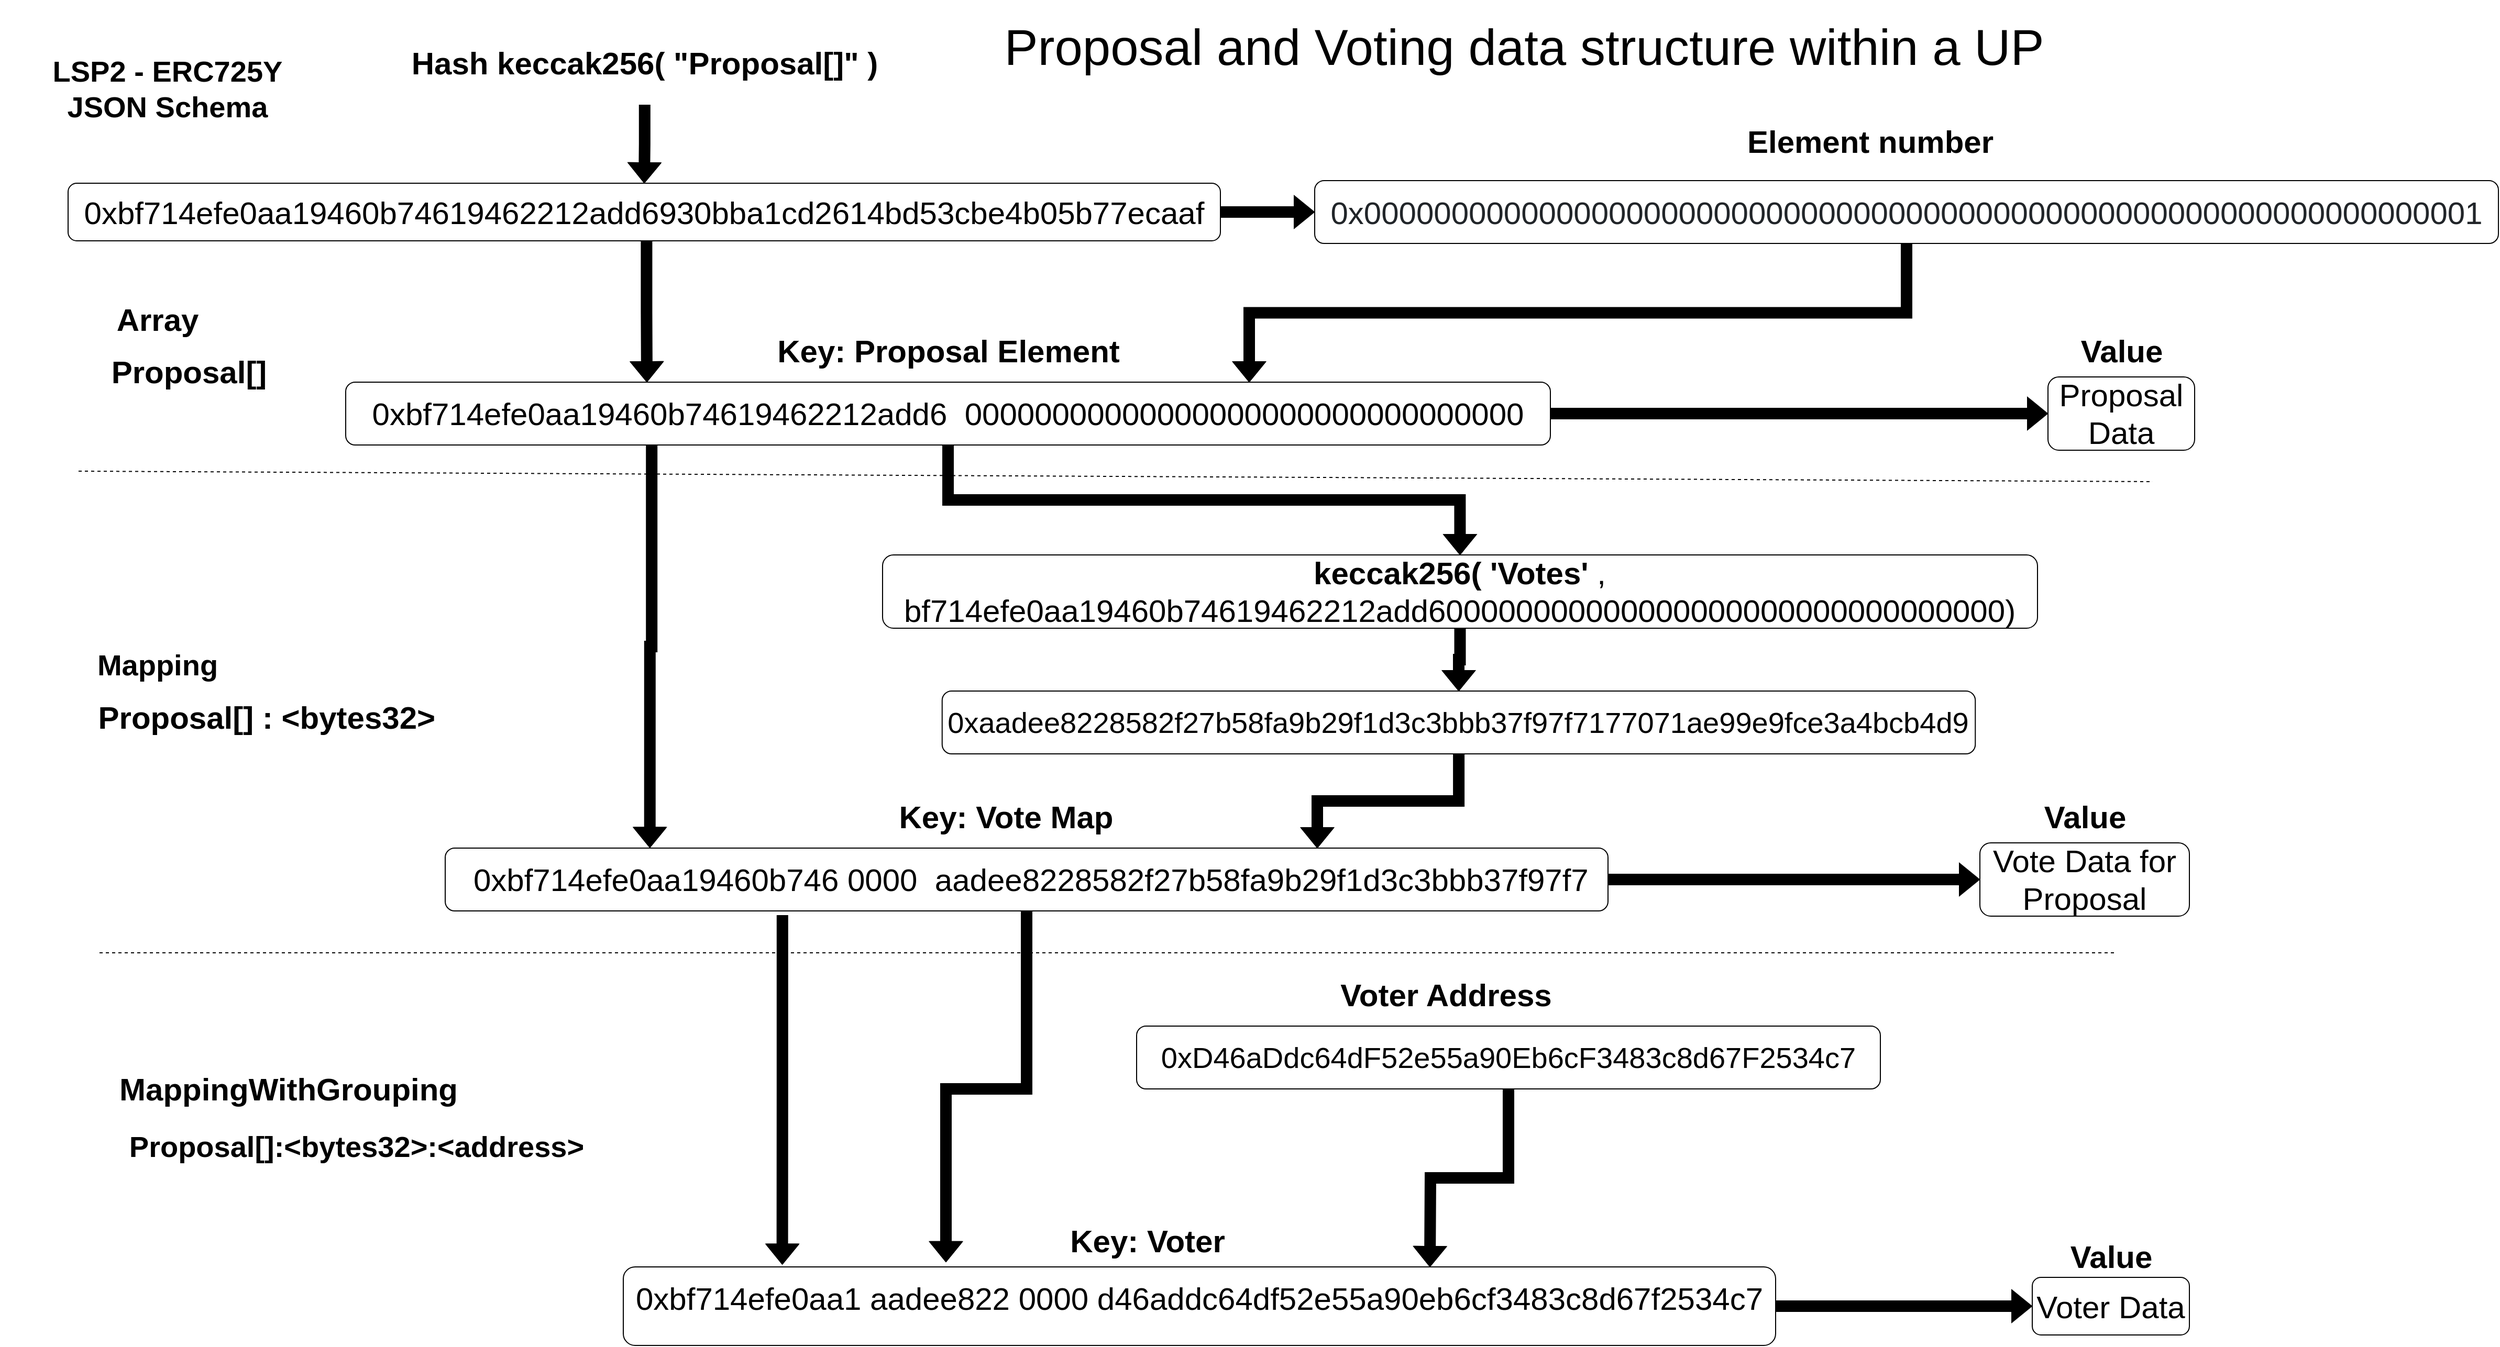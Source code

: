 <mxfile version="14.5.1" type="device"><diagram id="Bz1RJ3geXakOS6dzSbMZ" name="Page-1"><mxGraphModel dx="4239" dy="3020" grid="1" gridSize="10" guides="1" tooltips="1" connect="1" arrows="1" fold="1" page="1" pageScale="1" pageWidth="850" pageHeight="1100" math="0" shadow="0"><root><mxCell id="0"/><mxCell id="1" parent="0"/><mxCell id="E_pzNGyG5GMrtMAU5Ksr-4" style="edgeStyle=orthogonalEdgeStyle;rounded=0;orthogonalLoop=1;jettySize=auto;html=1;entryX=0;entryY=0.5;entryDx=0;entryDy=0;shape=flexArrow;fillColor=#000000;" parent="1" source="E_pzNGyG5GMrtMAU5Ksr-1" target="E_pzNGyG5GMrtMAU5Ksr-3" edge="1"><mxGeometry relative="1" as="geometry"/></mxCell><mxCell id="E_pzNGyG5GMrtMAU5Ksr-5" style="edgeStyle=orthogonalEdgeStyle;rounded=0;orthogonalLoop=1;jettySize=auto;html=1;entryX=0.25;entryY=0;entryDx=0;entryDy=0;shape=flexArrow;fillColor=#000000;exitX=0.502;exitY=0.984;exitDx=0;exitDy=0;exitPerimeter=0;" parent="1" source="E_pzNGyG5GMrtMAU5Ksr-1" target="E_pzNGyG5GMrtMAU5Ksr-6" edge="1"><mxGeometry relative="1" as="geometry"><mxPoint x="290" y="160" as="targetPoint"/></mxGeometry></mxCell><mxCell id="E_pzNGyG5GMrtMAU5Ksr-1" value="&lt;font style=&quot;font-size: 30px&quot;&gt;0xbf714efe0aa19460b74619462212add6930bba1cd2614bd53cbe4b05b77ecaaf&lt;/font&gt;" style="rounded=1;whiteSpace=wrap;html=1;fontSize=30;" parent="1" vertex="1"><mxGeometry x="-360" y="45" width="1100" height="55" as="geometry"/></mxCell><mxCell id="E_pzNGyG5GMrtMAU5Ksr-7" style="edgeStyle=orthogonalEdgeStyle;rounded=0;orthogonalLoop=1;jettySize=auto;html=1;entryX=0.75;entryY=0;entryDx=0;entryDy=0;shape=flexArrow;fillColor=#000000;" parent="1" source="E_pzNGyG5GMrtMAU5Ksr-3" target="E_pzNGyG5GMrtMAU5Ksr-6" edge="1"><mxGeometry relative="1" as="geometry"/></mxCell><mxCell id="E_pzNGyG5GMrtMAU5Ksr-3" value="&lt;span style=&quot;color: rgb(33 , 37 , 41) ; background-color: rgb(255 , 255 , 255)&quot;&gt;&lt;font style=&quot;font-size: 30px&quot;&gt;0x0000000000000000000000000000000000000000000000000000000000000001&lt;/font&gt;&lt;/span&gt;" style="rounded=1;whiteSpace=wrap;html=1;" parent="1" vertex="1"><mxGeometry x="830" y="42.5" width="1130" height="60" as="geometry"/></mxCell><mxCell id="E_pzNGyG5GMrtMAU5Ksr-10" style="edgeStyle=orthogonalEdgeStyle;rounded=0;orthogonalLoop=1;jettySize=auto;html=1;shape=flexArrow;fillColor=#000000;" parent="1" source="E_pzNGyG5GMrtMAU5Ksr-6" target="E_pzNGyG5GMrtMAU5Ksr-11" edge="1"><mxGeometry relative="1" as="geometry"><mxPoint x="1060" y="260" as="targetPoint"/></mxGeometry></mxCell><mxCell id="E_pzNGyG5GMrtMAU5Ksr-12" style="edgeStyle=orthogonalEdgeStyle;rounded=0;orthogonalLoop=1;jettySize=auto;html=1;entryX=0.5;entryY=0;entryDx=0;entryDy=0;shape=flexArrow;fillColor=#000000;" parent="1" source="E_pzNGyG5GMrtMAU5Ksr-6" target="E_pzNGyG5GMrtMAU5Ksr-9" edge="1"><mxGeometry relative="1" as="geometry"><mxPoint x="600" y="398" as="targetPoint"/></mxGeometry></mxCell><mxCell id="2tYzA6rFIPvVqBQ_cAQg-45" style="edgeStyle=orthogonalEdgeStyle;rounded=0;orthogonalLoop=1;jettySize=auto;html=1;entryX=0.176;entryY=-0.005;entryDx=0;entryDy=0;entryPerimeter=0;exitX=0.254;exitY=0.99;exitDx=0;exitDy=0;exitPerimeter=0;shape=flexArrow;fillColor=#000000;" parent="1" target="E_pzNGyG5GMrtMAU5Ksr-14" edge="1" source="E_pzNGyG5GMrtMAU5Ksr-6"><mxGeometry relative="1" as="geometry"><mxPoint x="321" y="293" as="sourcePoint"/></mxGeometry></mxCell><mxCell id="E_pzNGyG5GMrtMAU5Ksr-6" value="&lt;font style=&quot;font-size: 30px&quot;&gt;0xbf714efe0aa19460b74619462212add6&amp;nbsp; 00000000000000000000000000000000&lt;/font&gt;" style="rounded=1;whiteSpace=wrap;html=1;" parent="1" vertex="1"><mxGeometry x="-95" y="235" width="1150" height="60" as="geometry"/></mxCell><mxCell id="E_pzNGyG5GMrtMAU5Ksr-27" style="edgeStyle=orthogonalEdgeStyle;rounded=0;orthogonalLoop=1;jettySize=auto;html=1;entryX=0.5;entryY=0;entryDx=0;entryDy=0;shape=flexArrow;fillColor=#000000;" parent="1" source="E_pzNGyG5GMrtMAU5Ksr-9" target="E_pzNGyG5GMrtMAU5Ksr-15" edge="1"><mxGeometry relative="1" as="geometry"/></mxCell><mxCell id="E_pzNGyG5GMrtMAU5Ksr-9" value="&lt;font style=&quot;font-size: 30px&quot;&gt;&lt;font&gt;&lt;b&gt;keccak256( 'Votes' &lt;/b&gt;, bf714efe0aa19460b74619462212add600000000000000000000000000000000&lt;/font&gt;)&lt;/font&gt;" style="rounded=1;whiteSpace=wrap;html=1;" parent="1" vertex="1"><mxGeometry x="417.49" y="400" width="1102.51" height="70" as="geometry"/></mxCell><mxCell id="E_pzNGyG5GMrtMAU5Ksr-11" value="&lt;font style=&quot;font-size: 30px&quot;&gt;Proposal Data&lt;/font&gt;" style="rounded=1;whiteSpace=wrap;html=1;" parent="1" vertex="1"><mxGeometry x="1530" y="230" width="140" height="70" as="geometry"/></mxCell><mxCell id="E_pzNGyG5GMrtMAU5Ksr-19" style="edgeStyle=orthogonalEdgeStyle;rounded=0;orthogonalLoop=1;jettySize=auto;html=1;shape=flexArrow;fillColor=#000000;" parent="1" source="E_pzNGyG5GMrtMAU5Ksr-14" target="E_pzNGyG5GMrtMAU5Ksr-20" edge="1"><mxGeometry relative="1" as="geometry"><mxPoint x="1020" y="710" as="targetPoint"/></mxGeometry></mxCell><mxCell id="E_pzNGyG5GMrtMAU5Ksr-33" style="edgeStyle=orthogonalEdgeStyle;rounded=0;orthogonalLoop=1;jettySize=auto;html=1;entryX=0.28;entryY=-0.061;entryDx=0;entryDy=0;entryPerimeter=0;shape=flexArrow;fillColor=#000000;" parent="1" source="E_pzNGyG5GMrtMAU5Ksr-14" target="E_pzNGyG5GMrtMAU5Ksr-22" edge="1"><mxGeometry relative="1" as="geometry"/></mxCell><mxCell id="TVY8tIT-MihoKSKUrj3m-2" style="edgeStyle=orthogonalEdgeStyle;rounded=0;orthogonalLoop=1;jettySize=auto;html=1;exitX=0.29;exitY=1.067;exitDx=0;exitDy=0;exitPerimeter=0;shape=flexArrow;fillColor=#000000;entryX=0.138;entryY=-0.03;entryDx=0;entryDy=0;entryPerimeter=0;" edge="1" parent="1" source="E_pzNGyG5GMrtMAU5Ksr-14" target="E_pzNGyG5GMrtMAU5Ksr-22"><mxGeometry relative="1" as="geometry"><mxPoint x="370" y="1080" as="targetPoint"/></mxGeometry></mxCell><mxCell id="E_pzNGyG5GMrtMAU5Ksr-14" value="&lt;font&gt;&lt;font style=&quot;font-size: 30px&quot;&gt;&amp;nbsp;0xbf714efe0aa19460b746 0000&amp;nbsp; aadee8228582f27b58fa9b29f1d3c3bbb37f97f7&lt;/font&gt;&lt;br&gt;&lt;/font&gt;" style="rounded=1;whiteSpace=wrap;html=1;fontSize=28;" parent="1" vertex="1"><mxGeometry y="680" width="1110" height="60" as="geometry"/></mxCell><mxCell id="E_pzNGyG5GMrtMAU5Ksr-28" style="edgeStyle=orthogonalEdgeStyle;rounded=0;orthogonalLoop=1;jettySize=auto;html=1;entryX=0.75;entryY=0;entryDx=0;entryDy=0;shape=flexArrow;fillColor=#000000;" parent="1" source="E_pzNGyG5GMrtMAU5Ksr-15" target="E_pzNGyG5GMrtMAU5Ksr-14" edge="1"><mxGeometry relative="1" as="geometry"/></mxCell><mxCell id="E_pzNGyG5GMrtMAU5Ksr-15" value="&lt;font style=&quot;font-size: 28px&quot;&gt;0xaadee8228582f27b58fa9b29f1d3c3bbb37f97f7177071ae99e9fce3a4bcb4d9&lt;/font&gt;" style="rounded=1;whiteSpace=wrap;html=1;" parent="1" vertex="1"><mxGeometry x="474.38" y="530" width="986.25" height="60" as="geometry"/></mxCell><mxCell id="E_pzNGyG5GMrtMAU5Ksr-20" value="&lt;font style=&quot;font-size: 30px&quot;&gt;Vote Data for Proposal&lt;/font&gt;" style="rounded=1;whiteSpace=wrap;html=1;" parent="1" vertex="1"><mxGeometry x="1465" y="675" width="200" height="70" as="geometry"/></mxCell><mxCell id="E_pzNGyG5GMrtMAU5Ksr-23" style="edgeStyle=orthogonalEdgeStyle;rounded=0;orthogonalLoop=1;jettySize=auto;html=1;shape=flexArrow;fillColor=#000000;" parent="1" source="E_pzNGyG5GMrtMAU5Ksr-22" target="E_pzNGyG5GMrtMAU5Ksr-24" edge="1"><mxGeometry relative="1" as="geometry"><mxPoint x="1075" y="1110" as="targetPoint"/></mxGeometry></mxCell><mxCell id="E_pzNGyG5GMrtMAU5Ksr-22" value="&lt;font&gt;&lt;font style=&quot;font-size: 30px&quot;&gt;0xbf714efe0aa1 aadee822 0000 d46addc64df52e55a90eb6cf3483c8d67f2534c7&lt;br&gt;&lt;/font&gt;&lt;br&gt;&lt;/font&gt;" style="rounded=1;whiteSpace=wrap;html=1;" parent="1" vertex="1"><mxGeometry x="170" y="1080" width="1100" height="75" as="geometry"/></mxCell><mxCell id="E_pzNGyG5GMrtMAU5Ksr-24" value="&lt;font style=&quot;font-size: 30px&quot;&gt;Voter Data&lt;/font&gt;" style="rounded=1;whiteSpace=wrap;html=1;" parent="1" vertex="1"><mxGeometry x="1515" y="1090" width="150" height="55" as="geometry"/></mxCell><mxCell id="E_pzNGyG5GMrtMAU5Ksr-32" style="edgeStyle=orthogonalEdgeStyle;rounded=0;orthogonalLoop=1;jettySize=auto;html=1;shape=flexArrow;fillColor=#000000;" parent="1" source="E_pzNGyG5GMrtMAU5Ksr-31" edge="1"><mxGeometry relative="1" as="geometry"><mxPoint x="940" y="1080" as="targetPoint"/></mxGeometry></mxCell><mxCell id="E_pzNGyG5GMrtMAU5Ksr-31" value="&lt;font style=&quot;font-size: 28px&quot;&gt;0xD46aDdc64dF52e55a90Eb6cF3483c8d67F2534c7&lt;/font&gt;" style="rounded=1;whiteSpace=wrap;html=1;" parent="1" vertex="1"><mxGeometry x="660" y="850" width="710" height="60" as="geometry"/></mxCell><mxCell id="E_pzNGyG5GMrtMAU5Ksr-34" value="&lt;font style=&quot;font-size: 30px&quot;&gt;&lt;b&gt;Voter Address&lt;/b&gt;&lt;/font&gt;" style="text;html=1;align=center;verticalAlign=middle;resizable=0;points=[];autosize=1;" parent="1" vertex="1"><mxGeometry x="845" y="805" width="220" height="30" as="geometry"/></mxCell><mxCell id="TVY8tIT-MihoKSKUrj3m-1" style="edgeStyle=orthogonalEdgeStyle;rounded=0;orthogonalLoop=1;jettySize=auto;html=1;shape=flexArrow;fillColor=#000000;" edge="1" parent="1" source="2tYzA6rFIPvVqBQ_cAQg-1" target="E_pzNGyG5GMrtMAU5Ksr-1"><mxGeometry relative="1" as="geometry"/></mxCell><mxCell id="2tYzA6rFIPvVqBQ_cAQg-1" value="&lt;b&gt;&lt;font style=&quot;font-size: 30px&quot;&gt;Hash keccak256( &quot;Proposal[]&quot; )&lt;/font&gt;&lt;/b&gt;" style="text;html=1;strokeColor=none;fillColor=none;align=center;verticalAlign=middle;whiteSpace=wrap;rounded=0;" parent="1" vertex="1"><mxGeometry x="-44" y="-110" width="468.75" height="80" as="geometry"/></mxCell><mxCell id="2tYzA6rFIPvVqBQ_cAQg-3" value="&lt;font&gt;&lt;b&gt;&lt;font style=&quot;font-size: 28px&quot;&gt;LSP2 - ERC725Y&lt;br&gt;JSON Schema&lt;/font&gt;&lt;/b&gt;&lt;br&gt;&lt;/font&gt;" style="text;html=1;strokeColor=none;fillColor=none;align=center;verticalAlign=middle;whiteSpace=wrap;rounded=0;" parent="1" vertex="1"><mxGeometry x="-425" y="-80" width="320" height="70" as="geometry"/></mxCell><mxCell id="2tYzA6rFIPvVqBQ_cAQg-7" value="&lt;font style=&quot;font-size: 30px&quot;&gt;&lt;b&gt;Array&lt;/b&gt;&lt;/font&gt;" style="text;html=1;align=center;verticalAlign=middle;resizable=0;points=[];autosize=1;" parent="1" vertex="1"><mxGeometry x="-320" y="160" width="90" height="30" as="geometry"/></mxCell><mxCell id="2tYzA6rFIPvVqBQ_cAQg-10" value="" style="endArrow=none;dashed=1;html=1;" parent="1" edge="1"><mxGeometry width="50" height="50" relative="1" as="geometry"><mxPoint x="-330" y="780" as="sourcePoint"/><mxPoint x="1595" y="780" as="targetPoint"/></mxGeometry></mxCell><mxCell id="2tYzA6rFIPvVqBQ_cAQg-14" value="&lt;font style=&quot;font-size: 30px&quot;&gt;&lt;b&gt;Element number&lt;/b&gt;&lt;/font&gt;" style="text;html=1;align=center;verticalAlign=middle;resizable=0;points=[];autosize=1;" parent="1" vertex="1"><mxGeometry x="1235" y="-10" width="250" height="30" as="geometry"/></mxCell><mxCell id="2tYzA6rFIPvVqBQ_cAQg-15" value="" style="endArrow=none;dashed=1;html=1;" parent="1" edge="1"><mxGeometry width="50" height="50" relative="1" as="geometry"><mxPoint x="-350" y="320" as="sourcePoint"/><mxPoint x="1630" y="330" as="targetPoint"/></mxGeometry></mxCell><mxCell id="2tYzA6rFIPvVqBQ_cAQg-20" value="&lt;font style=&quot;font-size: 30px&quot;&gt;&lt;b&gt;MappingWithGrouping&lt;/b&gt;&lt;/font&gt;" style="text;html=1;align=center;verticalAlign=middle;resizable=0;points=[];autosize=1;" parent="1" vertex="1"><mxGeometry x="-320" y="895" width="340" height="30" as="geometry"/></mxCell><mxCell id="2tYzA6rFIPvVqBQ_cAQg-22" value="&lt;font style=&quot;font-size: 30px&quot;&gt;&lt;b&gt;Key: Proposal Element&lt;/b&gt;&lt;/font&gt;" style="text;html=1;align=center;verticalAlign=middle;resizable=0;points=[];autosize=1;" parent="1" vertex="1"><mxGeometry x="310" y="190" width="340" height="30" as="geometry"/></mxCell><mxCell id="2tYzA6rFIPvVqBQ_cAQg-23" value="&lt;font style=&quot;font-size: 30px&quot;&gt;&lt;b&gt;Key: Vote Map&lt;/b&gt;&lt;/font&gt;" style="text;html=1;align=center;verticalAlign=middle;resizable=0;points=[];autosize=1;" parent="1" vertex="1"><mxGeometry x="425" y="635" width="220" height="30" as="geometry"/></mxCell><mxCell id="2tYzA6rFIPvVqBQ_cAQg-25" value="&lt;font style=&quot;font-size: 30px&quot;&gt;&lt;b&gt;Value&lt;/b&gt;&lt;/font&gt;" style="text;html=1;align=center;verticalAlign=middle;resizable=0;points=[];autosize=1;" parent="1" vertex="1"><mxGeometry x="1555" y="190" width="90" height="30" as="geometry"/></mxCell><mxCell id="2tYzA6rFIPvVqBQ_cAQg-26" value="&lt;font style=&quot;font-size: 30px&quot;&gt;&lt;b&gt;Value&lt;/b&gt;&lt;/font&gt;" style="text;html=1;align=center;verticalAlign=middle;resizable=0;points=[];autosize=1;" parent="1" vertex="1"><mxGeometry x="1520" y="635" width="90" height="30" as="geometry"/></mxCell><mxCell id="2tYzA6rFIPvVqBQ_cAQg-27" value="&lt;font style=&quot;font-size: 30px&quot;&gt;&lt;b&gt;Value&lt;/b&gt;&lt;/font&gt;" style="text;html=1;align=center;verticalAlign=middle;resizable=0;points=[];autosize=1;" parent="1" vertex="1"><mxGeometry x="1545" y="1055" width="90" height="30" as="geometry"/></mxCell><mxCell id="2tYzA6rFIPvVqBQ_cAQg-31" value="&lt;font style=&quot;font-size: 30px&quot;&gt;&lt;b&gt;&amp;nbsp;Proposal[] : &amp;lt;bytes32&amp;gt;&lt;/b&gt;&lt;/font&gt;" style="text;html=1;align=center;verticalAlign=middle;resizable=0;points=[];autosize=1;" parent="1" vertex="1"><mxGeometry x="-350" y="540" width="350" height="30" as="geometry"/></mxCell><mxCell id="2tYzA6rFIPvVqBQ_cAQg-34" value="&lt;font style=&quot;font-size: 30px&quot;&gt;&lt;b&gt;Proposal[]&lt;/b&gt;&lt;/font&gt;" style="text;html=1;align=center;verticalAlign=middle;resizable=0;points=[];autosize=1;" parent="1" vertex="1"><mxGeometry x="-325" y="210" width="160" height="30" as="geometry"/></mxCell><mxCell id="2tYzA6rFIPvVqBQ_cAQg-35" value="&lt;b&gt;&lt;font style=&quot;font-size: 28px&quot;&gt;Mapping&lt;/font&gt;&lt;/b&gt;" style="text;html=1;align=center;verticalAlign=middle;resizable=0;points=[];autosize=1;" parent="1" vertex="1"><mxGeometry x="-340" y="490" width="130" height="30" as="geometry"/></mxCell><mxCell id="2tYzA6rFIPvVqBQ_cAQg-39" value="&lt;font style=&quot;font-size: 28px&quot;&gt;&lt;b&gt;Proposal[]:&amp;lt;bytes32&amp;gt;:&amp;lt;address&amp;gt;&lt;/b&gt;&lt;/font&gt;" style="text;html=1;align=center;verticalAlign=middle;resizable=0;points=[];autosize=1;" parent="1" vertex="1"><mxGeometry x="-310" y="950" width="450" height="30" as="geometry"/></mxCell><mxCell id="2tYzA6rFIPvVqBQ_cAQg-44" value="&lt;font style=&quot;font-size: 30px&quot;&gt;&lt;b&gt;Key: Voter&lt;/b&gt;&lt;/font&gt;" style="text;html=1;align=center;verticalAlign=middle;resizable=0;points=[];autosize=1;" parent="1" vertex="1"><mxGeometry x="590" y="1040" width="160" height="30" as="geometry"/></mxCell><mxCell id="2tYzA6rFIPvVqBQ_cAQg-46" value="&lt;font style=&quot;font-size: 48px&quot;&gt;Proposal and Voting data structure within a UP&lt;/font&gt;" style="text;html=1;strokeColor=none;fillColor=none;align=center;verticalAlign=middle;whiteSpace=wrap;rounded=0;" parent="1" vertex="1"><mxGeometry x="500" y="-130" width="1060" height="90" as="geometry"/></mxCell></root></mxGraphModel></diagram></mxfile>